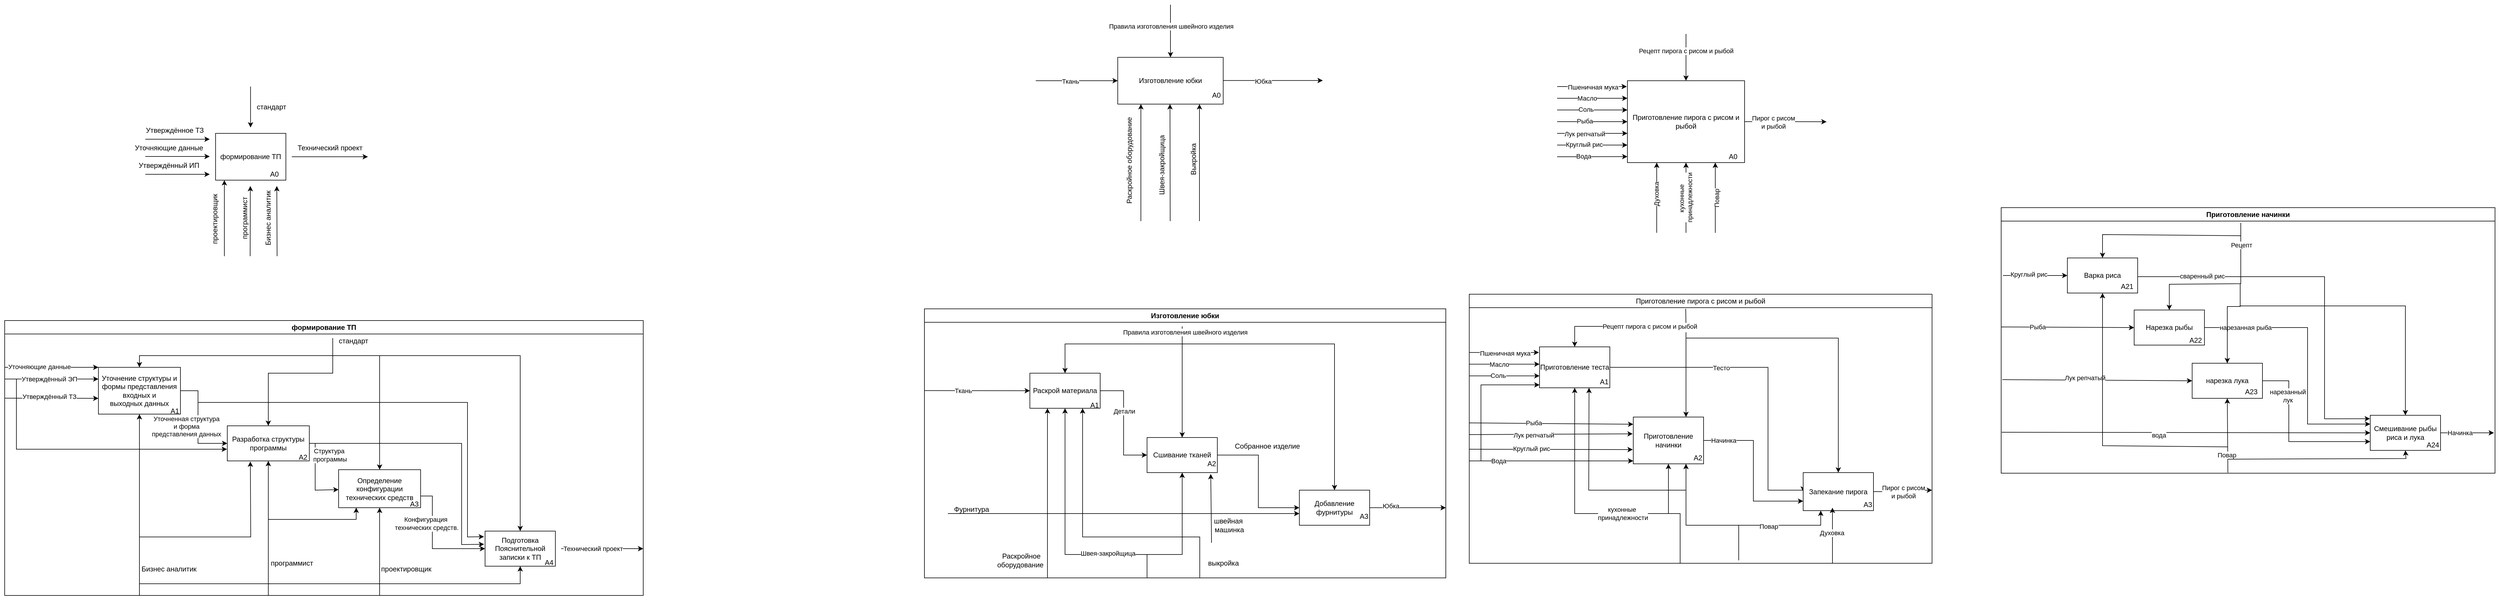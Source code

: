 <mxfile version="26.0.16">
  <diagram name="Страница — 1" id="xiY7c9TQuvqnWatAryjs">
    <mxGraphModel dx="1377" dy="671" grid="0" gridSize="10" guides="1" tooltips="1" connect="1" arrows="1" fold="1" page="0" pageScale="1" pageWidth="827" pageHeight="1169" math="0" shadow="0">
      <root>
        <mxCell id="0" />
        <mxCell id="1" parent="0" />
        <mxCell id="YDqNxBhHmsCHt90TI8Uy-1" value="" style="endArrow=classic;html=1;rounded=0;" parent="1" edge="1">
          <mxGeometry width="50" height="50" relative="1" as="geometry">
            <mxPoint x="375" y="520" as="sourcePoint" />
            <mxPoint x="375" y="390" as="targetPoint" />
            <Array as="points" />
          </mxGeometry>
        </mxCell>
        <mxCell id="YDqNxBhHmsCHt90TI8Uy-2" value="формирование ТП" style="rounded=0;whiteSpace=wrap;html=1;" parent="1" vertex="1">
          <mxGeometry x="360" y="310" width="120" height="80" as="geometry" />
        </mxCell>
        <mxCell id="YDqNxBhHmsCHt90TI8Uy-3" value="" style="endArrow=classic;html=1;rounded=0;" parent="1" edge="1">
          <mxGeometry width="50" height="50" relative="1" as="geometry">
            <mxPoint x="490" y="350" as="sourcePoint" />
            <mxPoint x="620" y="350" as="targetPoint" />
          </mxGeometry>
        </mxCell>
        <mxCell id="YDqNxBhHmsCHt90TI8Uy-6" value="" style="endArrow=classic;html=1;rounded=0;" parent="1" edge="1">
          <mxGeometry width="50" height="50" relative="1" as="geometry">
            <mxPoint x="419.67" y="230" as="sourcePoint" />
            <mxPoint x="419.67" y="300" as="targetPoint" />
          </mxGeometry>
        </mxCell>
        <mxCell id="YDqNxBhHmsCHt90TI8Uy-7" value="" style="endArrow=classic;html=1;rounded=0;" parent="1" edge="1">
          <mxGeometry width="50" height="50" relative="1" as="geometry">
            <mxPoint x="240" y="349.5" as="sourcePoint" />
            <mxPoint x="350" y="349.5" as="targetPoint" />
          </mxGeometry>
        </mxCell>
        <mxCell id="YDqNxBhHmsCHt90TI8Uy-8" value="стандарт" style="text;html=1;align=center;verticalAlign=middle;resizable=0;points=[];autosize=1;strokeColor=none;fillColor=none;" parent="1" vertex="1">
          <mxGeometry x="420" y="250" width="70" height="30" as="geometry" />
        </mxCell>
        <mxCell id="YDqNxBhHmsCHt90TI8Uy-9" value="проектировщик&amp;nbsp;" style="text;html=1;align=center;verticalAlign=middle;resizable=0;points=[];autosize=1;strokeColor=none;fillColor=none;rotation=-90;" parent="1" vertex="1">
          <mxGeometry x="304" y="440" width="110" height="30" as="geometry" />
        </mxCell>
        <mxCell id="YDqNxBhHmsCHt90TI8Uy-10" value="программист" style="text;html=1;align=center;verticalAlign=middle;resizable=0;points=[];autosize=1;strokeColor=none;fillColor=none;rotation=-90;" parent="1" vertex="1">
          <mxGeometry x="360" y="440" width="100" height="30" as="geometry" />
        </mxCell>
        <mxCell id="YDqNxBhHmsCHt90TI8Uy-11" value="Бизнес аналитик" style="text;html=1;align=center;verticalAlign=middle;resizable=0;points=[];autosize=1;strokeColor=none;fillColor=none;rotation=-90;" parent="1" vertex="1">
          <mxGeometry x="390" y="440" width="120" height="30" as="geometry" />
        </mxCell>
        <mxCell id="YDqNxBhHmsCHt90TI8Uy-14" value="" style="endArrow=classic;html=1;rounded=0;" parent="1" edge="1">
          <mxGeometry width="50" height="50" relative="1" as="geometry">
            <mxPoint x="419" y="520" as="sourcePoint" />
            <mxPoint x="419.33" y="400" as="targetPoint" />
            <Array as="points" />
          </mxGeometry>
        </mxCell>
        <mxCell id="YDqNxBhHmsCHt90TI8Uy-15" value="" style="endArrow=classic;html=1;rounded=0;" parent="1" edge="1">
          <mxGeometry width="50" height="50" relative="1" as="geometry">
            <mxPoint x="465" y="520" as="sourcePoint" />
            <mxPoint x="464.5" y="400" as="targetPoint" />
            <Array as="points" />
          </mxGeometry>
        </mxCell>
        <mxCell id="YDqNxBhHmsCHt90TI8Uy-16" value="Утверждённое ТЗ" style="text;html=1;align=center;verticalAlign=middle;resizable=0;points=[];autosize=1;strokeColor=none;fillColor=none;" parent="1" vertex="1">
          <mxGeometry x="230" y="290" width="120" height="30" as="geometry" />
        </mxCell>
        <mxCell id="YDqNxBhHmsCHt90TI8Uy-17" value="Утверждённый ИП" style="text;html=1;align=center;verticalAlign=middle;resizable=0;points=[];autosize=1;strokeColor=none;fillColor=none;" parent="1" vertex="1">
          <mxGeometry x="215" y="350" width="130" height="30" as="geometry" />
        </mxCell>
        <mxCell id="YDqNxBhHmsCHt90TI8Uy-18" value="" style="endArrow=classic;html=1;rounded=0;" parent="1" edge="1">
          <mxGeometry width="50" height="50" relative="1" as="geometry">
            <mxPoint x="240" y="380" as="sourcePoint" />
            <mxPoint x="350" y="380" as="targetPoint" />
          </mxGeometry>
        </mxCell>
        <mxCell id="YDqNxBhHmsCHt90TI8Uy-19" value="" style="endArrow=classic;html=1;rounded=0;" parent="1" edge="1">
          <mxGeometry width="50" height="50" relative="1" as="geometry">
            <mxPoint x="240" y="320" as="sourcePoint" />
            <mxPoint x="350" y="320" as="targetPoint" />
          </mxGeometry>
        </mxCell>
        <mxCell id="YDqNxBhHmsCHt90TI8Uy-20" value="Уточняющие данные" style="text;html=1;align=center;verticalAlign=middle;resizable=0;points=[];autosize=1;strokeColor=none;fillColor=none;" parent="1" vertex="1">
          <mxGeometry x="210" y="320" width="140" height="30" as="geometry" />
        </mxCell>
        <mxCell id="YDqNxBhHmsCHt90TI8Uy-21" value="Технический проект" style="text;html=1;align=center;verticalAlign=middle;resizable=0;points=[];autosize=1;strokeColor=none;fillColor=none;" parent="1" vertex="1">
          <mxGeometry x="490" y="320" width="130" height="30" as="geometry" />
        </mxCell>
        <mxCell id="8r_FE8r_mdxIJeJl4zbL-10" value="формирование ТП" style="swimlane;whiteSpace=wrap;html=1;" parent="1" vertex="1">
          <mxGeometry y="630" width="1090" height="470" as="geometry" />
        </mxCell>
        <mxCell id="8r_FE8r_mdxIJeJl4zbL-5" value="" style="endArrow=classic;html=1;rounded=0;entryX=0.5;entryY=1;entryDx=0;entryDy=0;" parent="8r_FE8r_mdxIJeJl4zbL-10" target="8r_FE8r_mdxIJeJl4zbL-1" edge="1">
          <mxGeometry width="50" height="50" relative="1" as="geometry">
            <mxPoint x="230" y="470" as="sourcePoint" />
            <mxPoint x="385" y="290" as="targetPoint" />
            <Array as="points" />
          </mxGeometry>
        </mxCell>
        <mxCell id="8r_FE8r_mdxIJeJl4zbL-4" value="Бизнес аналитик" style="text;html=1;align=center;verticalAlign=middle;resizable=0;points=[];autosize=1;strokeColor=none;fillColor=none;rotation=0;" parent="8r_FE8r_mdxIJeJl4zbL-10" vertex="1">
          <mxGeometry x="220" y="410" width="120" height="30" as="geometry" />
        </mxCell>
        <mxCell id="8r_FE8r_mdxIJeJl4zbL-1" value="&lt;div&gt;Уточнение структуры и формы представления входных и&lt;/div&gt;&lt;div&gt;выходных данных&lt;/div&gt;" style="rounded=0;whiteSpace=wrap;html=1;" parent="8r_FE8r_mdxIJeJl4zbL-10" vertex="1">
          <mxGeometry x="160" y="80" width="140" height="80" as="geometry" />
        </mxCell>
        <mxCell id="8r_FE8r_mdxIJeJl4zbL-11" value="" style="endArrow=classic;html=1;rounded=0;" parent="8r_FE8r_mdxIJeJl4zbL-10" edge="1">
          <mxGeometry width="50" height="50" relative="1" as="geometry">
            <mxPoint y="80" as="sourcePoint" />
            <mxPoint x="160" y="80" as="targetPoint" />
          </mxGeometry>
        </mxCell>
        <mxCell id="8r_FE8r_mdxIJeJl4zbL-19" value="Уточняющие данные" style="edgeLabel;html=1;align=center;verticalAlign=middle;resizable=0;points=[];" parent="8r_FE8r_mdxIJeJl4zbL-11" vertex="1" connectable="0">
          <mxGeometry x="-0.261" y="1" relative="1" as="geometry">
            <mxPoint as="offset" />
          </mxGeometry>
        </mxCell>
        <mxCell id="8r_FE8r_mdxIJeJl4zbL-14" value="" style="endArrow=classic;html=1;rounded=0;" parent="8r_FE8r_mdxIJeJl4zbL-10" edge="1">
          <mxGeometry width="50" height="50" relative="1" as="geometry">
            <mxPoint y="100" as="sourcePoint" />
            <mxPoint x="160" y="100" as="targetPoint" />
            <Array as="points">
              <mxPoint x="99" y="100" />
            </Array>
          </mxGeometry>
        </mxCell>
        <mxCell id="8r_FE8r_mdxIJeJl4zbL-18" value="Утверждённый ЭП" style="edgeLabel;html=1;align=center;verticalAlign=middle;resizable=0;points=[];" parent="8r_FE8r_mdxIJeJl4zbL-14" vertex="1" connectable="0">
          <mxGeometry x="-0.05" relative="1" as="geometry">
            <mxPoint as="offset" />
          </mxGeometry>
        </mxCell>
        <mxCell id="8r_FE8r_mdxIJeJl4zbL-15" value="" style="endArrow=classic;html=1;rounded=0;exitX=-0.003;exitY=-0.076;exitDx=0;exitDy=0;exitPerimeter=0;" parent="8r_FE8r_mdxIJeJl4zbL-10" edge="1">
          <mxGeometry width="50" height="50" relative="1" as="geometry">
            <mxPoint x="-0.42" y="132.72" as="sourcePoint" />
            <mxPoint x="160" y="133" as="targetPoint" />
          </mxGeometry>
        </mxCell>
        <mxCell id="8r_FE8r_mdxIJeJl4zbL-20" value="Утверждённый ТЗ" style="edgeLabel;html=1;align=center;verticalAlign=middle;resizable=0;points=[];" parent="8r_FE8r_mdxIJeJl4zbL-15" vertex="1" connectable="0">
          <mxGeometry x="-0.051" y="3" relative="1" as="geometry">
            <mxPoint as="offset" />
          </mxGeometry>
        </mxCell>
        <mxCell id="8r_FE8r_mdxIJeJl4zbL-2" value="Разработка структуры программы" style="rounded=0;whiteSpace=wrap;html=1;" parent="8r_FE8r_mdxIJeJl4zbL-10" vertex="1">
          <mxGeometry x="380" y="180" width="140" height="60" as="geometry" />
        </mxCell>
        <mxCell id="8r_FE8r_mdxIJeJl4zbL-21" value="" style="endArrow=classic;html=1;rounded=0;exitX=1;exitY=0.5;exitDx=0;exitDy=0;entryX=0;entryY=0.5;entryDx=0;entryDy=0;" parent="8r_FE8r_mdxIJeJl4zbL-10" source="8r_FE8r_mdxIJeJl4zbL-1" target="8r_FE8r_mdxIJeJl4zbL-2" edge="1">
          <mxGeometry width="50" height="50" relative="1" as="geometry">
            <mxPoint x="340" y="259.62" as="sourcePoint" />
            <mxPoint x="489" y="260" as="targetPoint" />
            <Array as="points">
              <mxPoint x="330" y="120" />
              <mxPoint x="330" y="210" />
            </Array>
          </mxGeometry>
        </mxCell>
        <mxCell id="8r_FE8r_mdxIJeJl4zbL-23" value="Уточненная структура&lt;div&gt;&lt;span style=&quot;background-color: light-dark(#ffffff, var(--ge-dark-color, #121212)); color: light-dark(rgb(0, 0, 0), rgb(255, 255, 255));&quot;&gt;&amp;nbsp;и&amp;nbsp;&lt;/span&gt;&lt;span style=&quot;background-color: light-dark(#ffffff, var(--ge-dark-color, #121212)); color: light-dark(rgb(0, 0, 0), rgb(255, 255, 255));&quot;&gt;форма&amp;nbsp;&lt;/span&gt;&lt;div&gt;&lt;div&gt;представления данных&lt;/div&gt;&lt;/div&gt;&lt;/div&gt;" style="edgeLabel;html=1;align=center;verticalAlign=middle;resizable=0;points=[];rotation=0;" parent="8r_FE8r_mdxIJeJl4zbL-21" vertex="1" connectable="0">
          <mxGeometry x="-0.142" y="2" relative="1" as="geometry">
            <mxPoint x="-22" y="18" as="offset" />
          </mxGeometry>
        </mxCell>
        <mxCell id="8r_FE8r_mdxIJeJl4zbL-37" style="edgeStyle=orthogonalEdgeStyle;rounded=0;orthogonalLoop=1;jettySize=auto;html=1;entryX=0;entryY=0.5;entryDx=0;entryDy=0;" parent="8r_FE8r_mdxIJeJl4zbL-10" source="8r_FE8r_mdxIJeJl4zbL-3" target="8r_FE8r_mdxIJeJl4zbL-36" edge="1">
          <mxGeometry relative="1" as="geometry">
            <Array as="points">
              <mxPoint x="730" y="300" />
              <mxPoint x="730" y="390" />
            </Array>
          </mxGeometry>
        </mxCell>
        <mxCell id="8r_FE8r_mdxIJeJl4zbL-38" value="Конфигурация&amp;nbsp;&lt;div&gt;т&lt;span style=&quot;background-color: light-dark(#ffffff, var(--ge-dark-color, #121212)); color: light-dark(rgb(0, 0, 0), rgb(255, 255, 255));&quot;&gt;ехнических средств.&lt;/span&gt;&lt;/div&gt;" style="edgeLabel;html=1;align=center;verticalAlign=middle;resizable=0;points=[];" parent="8r_FE8r_mdxIJeJl4zbL-37" vertex="1" connectable="0">
          <mxGeometry x="-0.19" y="1" relative="1" as="geometry">
            <mxPoint x="-11" y="-14" as="offset" />
          </mxGeometry>
        </mxCell>
        <mxCell id="8r_FE8r_mdxIJeJl4zbL-3" value="Определение конфигурации технических средств" style="rounded=0;whiteSpace=wrap;html=1;" parent="8r_FE8r_mdxIJeJl4zbL-10" vertex="1">
          <mxGeometry x="570" y="255" width="140" height="65" as="geometry" />
        </mxCell>
        <mxCell id="8r_FE8r_mdxIJeJl4zbL-26" value="" style="endArrow=classic;html=1;rounded=0;entryX=0.5;entryY=1;entryDx=0;entryDy=0;" parent="8r_FE8r_mdxIJeJl4zbL-10" target="8r_FE8r_mdxIJeJl4zbL-2" edge="1">
          <mxGeometry width="50" height="50" relative="1" as="geometry">
            <mxPoint x="450" y="470" as="sourcePoint" />
            <mxPoint x="540" y="330" as="targetPoint" />
          </mxGeometry>
        </mxCell>
        <mxCell id="8r_FE8r_mdxIJeJl4zbL-27" value="программист" style="text;html=1;align=center;verticalAlign=middle;resizable=0;points=[];autosize=1;strokeColor=none;fillColor=none;" parent="8r_FE8r_mdxIJeJl4zbL-10" vertex="1">
          <mxGeometry x="440" y="400" width="100" height="30" as="geometry" />
        </mxCell>
        <mxCell id="8r_FE8r_mdxIJeJl4zbL-29" value="" style="endArrow=classic;html=1;rounded=0;exitX=1;exitY=0.5;exitDx=0;exitDy=0;" parent="8r_FE8r_mdxIJeJl4zbL-10" source="8r_FE8r_mdxIJeJl4zbL-2" target="8r_FE8r_mdxIJeJl4zbL-3" edge="1">
          <mxGeometry width="50" height="50" relative="1" as="geometry">
            <mxPoint x="630" y="260" as="sourcePoint" />
            <mxPoint x="680" y="210" as="targetPoint" />
            <Array as="points">
              <mxPoint x="530" y="210" />
              <mxPoint x="530" y="290" />
            </Array>
          </mxGeometry>
        </mxCell>
        <mxCell id="8r_FE8r_mdxIJeJl4zbL-31" value="Структура&amp;nbsp;&lt;div&gt;программы&lt;/div&gt;" style="edgeLabel;html=1;align=center;verticalAlign=middle;resizable=0;points=[];" parent="8r_FE8r_mdxIJeJl4zbL-29" vertex="1" connectable="0">
          <mxGeometry x="-0.16" y="1" relative="1" as="geometry">
            <mxPoint x="24" y="-25" as="offset" />
          </mxGeometry>
        </mxCell>
        <mxCell id="8r_FE8r_mdxIJeJl4zbL-32" value="" style="endArrow=classic;html=1;rounded=0;entryX=0.5;entryY=1;entryDx=0;entryDy=0;" parent="8r_FE8r_mdxIJeJl4zbL-10" target="8r_FE8r_mdxIJeJl4zbL-3" edge="1">
          <mxGeometry width="50" height="50" relative="1" as="geometry">
            <mxPoint x="640" y="470" as="sourcePoint" />
            <mxPoint x="650" y="330" as="targetPoint" />
          </mxGeometry>
        </mxCell>
        <mxCell id="8r_FE8r_mdxIJeJl4zbL-33" value="проектировщик" style="text;html=1;align=center;verticalAlign=middle;resizable=0;points=[];autosize=1;strokeColor=none;fillColor=none;" parent="8r_FE8r_mdxIJeJl4zbL-10" vertex="1">
          <mxGeometry x="630" y="410" width="110" height="30" as="geometry" />
        </mxCell>
        <mxCell id="8r_FE8r_mdxIJeJl4zbL-36" value="Подготовка Пояснительной записки к ТП" style="rounded=0;whiteSpace=wrap;html=1;" parent="8r_FE8r_mdxIJeJl4zbL-10" vertex="1">
          <mxGeometry x="820" y="360" width="120" height="60" as="geometry" />
        </mxCell>
        <mxCell id="8r_FE8r_mdxIJeJl4zbL-43" value="" style="endArrow=classic;html=1;rounded=0;" parent="8r_FE8r_mdxIJeJl4zbL-10" edge="1">
          <mxGeometry width="50" height="50" relative="1" as="geometry">
            <mxPoint x="950" y="390" as="sourcePoint" />
            <mxPoint x="1090" y="390" as="targetPoint" />
          </mxGeometry>
        </mxCell>
        <mxCell id="8r_FE8r_mdxIJeJl4zbL-45" value="Технический проект" style="edgeLabel;html=1;align=center;verticalAlign=middle;resizable=0;points=[];" parent="8r_FE8r_mdxIJeJl4zbL-43" vertex="1" connectable="0">
          <mxGeometry x="-0.226" relative="1" as="geometry">
            <mxPoint as="offset" />
          </mxGeometry>
        </mxCell>
        <mxCell id="8r_FE8r_mdxIJeJl4zbL-50" value="" style="endArrow=classic;html=1;rounded=0;entryX=-0.004;entryY=0.667;entryDx=0;entryDy=0;entryPerimeter=0;" parent="8r_FE8r_mdxIJeJl4zbL-10" target="8r_FE8r_mdxIJeJl4zbL-2" edge="1">
          <mxGeometry width="50" height="50" relative="1" as="geometry">
            <mxPoint x="20" y="100" as="sourcePoint" />
            <mxPoint x="160" y="230" as="targetPoint" />
            <Array as="points">
              <mxPoint x="20" y="220" />
            </Array>
          </mxGeometry>
        </mxCell>
        <mxCell id="8r_FE8r_mdxIJeJl4zbL-51" value="" style="endArrow=classic;html=1;rounded=0;entryX=-0.015;entryY=0.159;entryDx=0;entryDy=0;entryPerimeter=0;" parent="8r_FE8r_mdxIJeJl4zbL-10" target="8r_FE8r_mdxIJeJl4zbL-36" edge="1">
          <mxGeometry width="50" height="50" relative="1" as="geometry">
            <mxPoint x="330" y="140" as="sourcePoint" />
            <mxPoint x="810" y="350" as="targetPoint" />
            <Array as="points">
              <mxPoint x="790" y="140" />
              <mxPoint x="790" y="370" />
            </Array>
          </mxGeometry>
        </mxCell>
        <mxCell id="8r_FE8r_mdxIJeJl4zbL-52" value="" style="endArrow=classic;html=1;rounded=0;entryX=0.215;entryY=0.998;entryDx=0;entryDy=0;entryPerimeter=0;" parent="8r_FE8r_mdxIJeJl4zbL-10" target="8r_FE8r_mdxIJeJl4zbL-3" edge="1">
          <mxGeometry width="50" height="50" relative="1" as="geometry">
            <mxPoint x="450" y="340" as="sourcePoint" />
            <mxPoint x="610" y="340" as="targetPoint" />
            <Array as="points">
              <mxPoint x="600" y="340" />
            </Array>
          </mxGeometry>
        </mxCell>
        <mxCell id="8r_FE8r_mdxIJeJl4zbL-53" value="" style="endArrow=classic;html=1;rounded=0;entryX=0.5;entryY=1;entryDx=0;entryDy=0;" parent="8r_FE8r_mdxIJeJl4zbL-10" target="8r_FE8r_mdxIJeJl4zbL-36" edge="1">
          <mxGeometry width="50" height="50" relative="1" as="geometry">
            <mxPoint x="230" y="450" as="sourcePoint" />
            <mxPoint x="901.905" y="430" as="targetPoint" />
            <Array as="points">
              <mxPoint x="880" y="450" />
            </Array>
          </mxGeometry>
        </mxCell>
        <mxCell id="8r_FE8r_mdxIJeJl4zbL-54" value="" style="endArrow=classic;html=1;rounded=0;entryX=0.281;entryY=1.017;entryDx=0;entryDy=0;entryPerimeter=0;" parent="8r_FE8r_mdxIJeJl4zbL-10" target="8r_FE8r_mdxIJeJl4zbL-2" edge="1">
          <mxGeometry width="50" height="50" relative="1" as="geometry">
            <mxPoint x="230" y="370" as="sourcePoint" />
            <mxPoint x="280" y="320" as="targetPoint" />
            <Array as="points">
              <mxPoint x="420" y="370" />
            </Array>
          </mxGeometry>
        </mxCell>
        <mxCell id="8r_FE8r_mdxIJeJl4zbL-56" value="" style="endArrow=classic;html=1;rounded=0;entryX=0.5;entryY=0;entryDx=0;entryDy=0;" parent="8r_FE8r_mdxIJeJl4zbL-10" target="8r_FE8r_mdxIJeJl4zbL-2" edge="1">
          <mxGeometry width="50" height="50" relative="1" as="geometry">
            <mxPoint x="560" y="50" as="sourcePoint" />
            <mxPoint x="620" y="60" as="targetPoint" />
            <Array as="points">
              <mxPoint x="560" y="90" />
              <mxPoint x="450" y="90" />
            </Array>
          </mxGeometry>
        </mxCell>
        <mxCell id="8r_FE8r_mdxIJeJl4zbL-57" value="" style="endArrow=classic;html=1;rounded=0;entryX=0.5;entryY=0;entryDx=0;entryDy=0;" parent="8r_FE8r_mdxIJeJl4zbL-10" target="8r_FE8r_mdxIJeJl4zbL-3" edge="1">
          <mxGeometry width="50" height="50" relative="1" as="geometry">
            <mxPoint x="560" y="60" as="sourcePoint" />
            <mxPoint x="680" y="20" as="targetPoint" />
            <Array as="points">
              <mxPoint x="640" y="60" />
            </Array>
          </mxGeometry>
        </mxCell>
        <mxCell id="8r_FE8r_mdxIJeJl4zbL-58" value="" style="endArrow=classic;html=1;rounded=0;entryX=0.5;entryY=0;entryDx=0;entryDy=0;" parent="8r_FE8r_mdxIJeJl4zbL-10" target="8r_FE8r_mdxIJeJl4zbL-36" edge="1">
          <mxGeometry width="50" height="50" relative="1" as="geometry">
            <mxPoint x="560" y="60" as="sourcePoint" />
            <mxPoint x="750" y="30" as="targetPoint" />
            <Array as="points">
              <mxPoint x="880" y="60" />
            </Array>
          </mxGeometry>
        </mxCell>
        <mxCell id="8r_FE8r_mdxIJeJl4zbL-59" value="стандарт" style="text;html=1;align=center;verticalAlign=middle;resizable=0;points=[];autosize=1;strokeColor=none;fillColor=none;" parent="8r_FE8r_mdxIJeJl4zbL-10" vertex="1">
          <mxGeometry x="560" y="20" width="70" height="30" as="geometry" />
        </mxCell>
        <mxCell id="8r_FE8r_mdxIJeJl4zbL-60" value="" style="endArrow=classic;html=1;rounded=0;entryX=-0.014;entryY=0.376;entryDx=0;entryDy=0;entryPerimeter=0;" parent="8r_FE8r_mdxIJeJl4zbL-10" target="8r_FE8r_mdxIJeJl4zbL-36" edge="1">
          <mxGeometry width="50" height="50" relative="1" as="geometry">
            <mxPoint x="530" y="210" as="sourcePoint" />
            <mxPoint x="580" y="160" as="targetPoint" />
            <Array as="points">
              <mxPoint x="780" y="210" />
              <mxPoint x="780" y="383" />
            </Array>
          </mxGeometry>
        </mxCell>
        <mxCell id="8r_FE8r_mdxIJeJl4zbL-175" value="A1" style="text;html=1;align=center;verticalAlign=middle;resizable=0;points=[];autosize=1;strokeColor=none;fillColor=none;" parent="8r_FE8r_mdxIJeJl4zbL-10" vertex="1">
          <mxGeometry x="270" y="140" width="40" height="30" as="geometry" />
        </mxCell>
        <mxCell id="8r_FE8r_mdxIJeJl4zbL-177" value="A2" style="text;whiteSpace=wrap;html=1;" parent="8r_FE8r_mdxIJeJl4zbL-10" vertex="1">
          <mxGeometry x="500" y="220" width="20" height="30" as="geometry" />
        </mxCell>
        <mxCell id="8r_FE8r_mdxIJeJl4zbL-178" value="A3" style="text;whiteSpace=wrap;html=1;" parent="8r_FE8r_mdxIJeJl4zbL-10" vertex="1">
          <mxGeometry x="690" y="300" width="20" height="30" as="geometry" />
        </mxCell>
        <mxCell id="8r_FE8r_mdxIJeJl4zbL-179" value="A4" style="text;whiteSpace=wrap;html=1;" parent="8r_FE8r_mdxIJeJl4zbL-10" vertex="1">
          <mxGeometry x="920" y="400" width="20" height="30" as="geometry" />
        </mxCell>
        <mxCell id="8r_FE8r_mdxIJeJl4zbL-55" value="" style="endArrow=classic;html=1;rounded=0;entryX=0.5;entryY=0;entryDx=0;entryDy=0;" parent="1" target="8r_FE8r_mdxIJeJl4zbL-1" edge="1">
          <mxGeometry width="50" height="50" relative="1" as="geometry">
            <mxPoint x="560" y="660" as="sourcePoint" />
            <mxPoint x="560" y="690" as="targetPoint" />
            <Array as="points">
              <mxPoint x="560" y="690" />
              <mxPoint x="230" y="690" />
            </Array>
          </mxGeometry>
        </mxCell>
        <mxCell id="8r_FE8r_mdxIJeJl4zbL-62" value="Изготовление юбки" style="rounded=0;whiteSpace=wrap;html=1;" parent="1" vertex="1">
          <mxGeometry x="1900" y="180" width="180" height="80" as="geometry" />
        </mxCell>
        <mxCell id="8r_FE8r_mdxIJeJl4zbL-63" value="" style="endArrow=classic;html=1;rounded=0;entryX=0.5;entryY=0;entryDx=0;entryDy=0;" parent="1" target="8r_FE8r_mdxIJeJl4zbL-62" edge="1">
          <mxGeometry width="50" height="50" relative="1" as="geometry">
            <mxPoint x="1990" y="90" as="sourcePoint" />
            <mxPoint x="1980" y="80" as="targetPoint" />
          </mxGeometry>
        </mxCell>
        <mxCell id="8r_FE8r_mdxIJeJl4zbL-64" value="Правила изготовления швейного изделия" style="edgeLabel;html=1;align=center;verticalAlign=middle;resizable=0;points=[];" parent="8r_FE8r_mdxIJeJl4zbL-63" vertex="1" connectable="0">
          <mxGeometry x="-0.177" y="1" relative="1" as="geometry">
            <mxPoint as="offset" />
          </mxGeometry>
        </mxCell>
        <mxCell id="8r_FE8r_mdxIJeJl4zbL-65" value="" style="endArrow=classic;html=1;rounded=0;" parent="1" edge="1">
          <mxGeometry width="50" height="50" relative="1" as="geometry">
            <mxPoint x="2080" y="219.62" as="sourcePoint" />
            <mxPoint x="2250" y="219.62" as="targetPoint" />
          </mxGeometry>
        </mxCell>
        <mxCell id="8r_FE8r_mdxIJeJl4zbL-66" value="Юбка" style="edgeLabel;html=1;align=center;verticalAlign=middle;resizable=0;points=[];" parent="8r_FE8r_mdxIJeJl4zbL-65" vertex="1" connectable="0">
          <mxGeometry x="-0.199" y="-1" relative="1" as="geometry">
            <mxPoint as="offset" />
          </mxGeometry>
        </mxCell>
        <mxCell id="8r_FE8r_mdxIJeJl4zbL-67" value="" style="endArrow=classic;html=1;rounded=0;entryX=0;entryY=0.5;entryDx=0;entryDy=0;" parent="1" target="8r_FE8r_mdxIJeJl4zbL-62" edge="1">
          <mxGeometry width="50" height="50" relative="1" as="geometry">
            <mxPoint x="1760" y="220" as="sourcePoint" />
            <mxPoint x="1860" y="180" as="targetPoint" />
          </mxGeometry>
        </mxCell>
        <mxCell id="8r_FE8r_mdxIJeJl4zbL-68" value="Ткань" style="edgeLabel;html=1;align=center;verticalAlign=middle;resizable=0;points=[];" parent="8r_FE8r_mdxIJeJl4zbL-67" vertex="1" connectable="0">
          <mxGeometry x="-0.159" y="-1" relative="1" as="geometry">
            <mxPoint as="offset" />
          </mxGeometry>
        </mxCell>
        <mxCell id="8r_FE8r_mdxIJeJl4zbL-69" value="" style="endArrow=classic;html=1;rounded=0;" parent="1" edge="1">
          <mxGeometry width="50" height="50" relative="1" as="geometry">
            <mxPoint x="1939.5" y="460" as="sourcePoint" />
            <mxPoint x="1939.5" y="260" as="targetPoint" />
          </mxGeometry>
        </mxCell>
        <mxCell id="8r_FE8r_mdxIJeJl4zbL-70" value="" style="endArrow=classic;html=1;rounded=0;" parent="1" edge="1">
          <mxGeometry width="50" height="50" relative="1" as="geometry">
            <mxPoint x="1989.5" y="460" as="sourcePoint" />
            <mxPoint x="1989.16" y="260" as="targetPoint" />
          </mxGeometry>
        </mxCell>
        <mxCell id="8r_FE8r_mdxIJeJl4zbL-71" value="" style="endArrow=classic;html=1;rounded=0;" parent="1" edge="1">
          <mxGeometry width="50" height="50" relative="1" as="geometry">
            <mxPoint x="2039.5" y="460" as="sourcePoint" />
            <mxPoint x="2039.5" y="260" as="targetPoint" />
          </mxGeometry>
        </mxCell>
        <mxCell id="8r_FE8r_mdxIJeJl4zbL-72" value="Раскройное оборудование&amp;nbsp;" style="text;html=1;align=center;verticalAlign=middle;resizable=0;points=[];autosize=1;strokeColor=none;fillColor=none;rotation=-90;" parent="1" vertex="1">
          <mxGeometry x="1835" y="340" width="170" height="30" as="geometry" />
        </mxCell>
        <mxCell id="8r_FE8r_mdxIJeJl4zbL-73" value="Швея-закройщица" style="text;html=1;align=center;verticalAlign=middle;resizable=0;points=[];autosize=1;strokeColor=none;fillColor=none;rotation=-90;" parent="1" vertex="1">
          <mxGeometry x="1910.5" y="350" width="130" height="30" as="geometry" />
        </mxCell>
        <mxCell id="8r_FE8r_mdxIJeJl4zbL-75" value="Выкройка" style="text;html=1;align=center;verticalAlign=middle;resizable=0;points=[];autosize=1;strokeColor=none;fillColor=none;rotation=-90;" parent="1" vertex="1">
          <mxGeometry x="1989.5" y="340" width="80" height="30" as="geometry" />
        </mxCell>
        <mxCell id="8r_FE8r_mdxIJeJl4zbL-77" value="Изготовление юбки" style="swimlane;whiteSpace=wrap;html=1;" parent="1" vertex="1">
          <mxGeometry x="1570" y="610" width="890" height="460" as="geometry" />
        </mxCell>
        <mxCell id="8r_FE8r_mdxIJeJl4zbL-78" value="" style="endArrow=classic;html=1;rounded=0;entryX=0;entryY=0.5;entryDx=0;entryDy=0;" parent="8r_FE8r_mdxIJeJl4zbL-77" target="8r_FE8r_mdxIJeJl4zbL-82" edge="1">
          <mxGeometry width="50" height="50" relative="1" as="geometry">
            <mxPoint y="139.71" as="sourcePoint" />
            <mxPoint x="110" y="139.71" as="targetPoint" />
          </mxGeometry>
        </mxCell>
        <mxCell id="8r_FE8r_mdxIJeJl4zbL-88" value="Ткань" style="edgeLabel;html=1;align=center;verticalAlign=middle;resizable=0;points=[];" parent="8r_FE8r_mdxIJeJl4zbL-78" vertex="1" connectable="0">
          <mxGeometry x="-0.562" y="-5" relative="1" as="geometry">
            <mxPoint x="26" y="-5" as="offset" />
          </mxGeometry>
        </mxCell>
        <mxCell id="8r_FE8r_mdxIJeJl4zbL-79" value="" style="endArrow=classic;html=1;rounded=0;entryX=0.25;entryY=1;entryDx=0;entryDy=0;" parent="8r_FE8r_mdxIJeJl4zbL-77" target="8r_FE8r_mdxIJeJl4zbL-82" edge="1">
          <mxGeometry width="50" height="50" relative="1" as="geometry">
            <mxPoint x="210" y="460" as="sourcePoint" />
            <mxPoint x="290" y="400" as="targetPoint" />
          </mxGeometry>
        </mxCell>
        <mxCell id="8r_FE8r_mdxIJeJl4zbL-80" value="" style="endArrow=classic;html=1;rounded=0;entryX=0.5;entryY=1;entryDx=0;entryDy=0;" parent="8r_FE8r_mdxIJeJl4zbL-77" target="8r_FE8r_mdxIJeJl4zbL-82" edge="1">
          <mxGeometry width="50" height="50" relative="1" as="geometry">
            <mxPoint x="380" y="460" as="sourcePoint" />
            <mxPoint x="390" y="400" as="targetPoint" />
            <Array as="points">
              <mxPoint x="380" y="420" />
              <mxPoint x="240" y="420" />
            </Array>
          </mxGeometry>
        </mxCell>
        <mxCell id="8r_FE8r_mdxIJeJl4zbL-95" value="Швея-закройщица" style="edgeLabel;html=1;align=center;verticalAlign=middle;resizable=0;points=[];" parent="8r_FE8r_mdxIJeJl4zbL-80" vertex="1" connectable="0">
          <mxGeometry x="-0.5" y="-2" relative="1" as="geometry">
            <mxPoint as="offset" />
          </mxGeometry>
        </mxCell>
        <mxCell id="8r_FE8r_mdxIJeJl4zbL-81" value="" style="endArrow=classic;html=1;rounded=0;entryX=0.75;entryY=1;entryDx=0;entryDy=0;" parent="8r_FE8r_mdxIJeJl4zbL-77" target="8r_FE8r_mdxIJeJl4zbL-82" edge="1">
          <mxGeometry width="50" height="50" relative="1" as="geometry">
            <mxPoint x="470" y="460" as="sourcePoint" />
            <mxPoint x="480" y="400" as="targetPoint" />
            <Array as="points">
              <mxPoint x="470" y="390" />
              <mxPoint x="270" y="390" />
            </Array>
          </mxGeometry>
        </mxCell>
        <mxCell id="8r_FE8r_mdxIJeJl4zbL-90" style="edgeStyle=orthogonalEdgeStyle;rounded=0;orthogonalLoop=1;jettySize=auto;html=1;exitX=1;exitY=0.5;exitDx=0;exitDy=0;entryX=0;entryY=0.5;entryDx=0;entryDy=0;" parent="8r_FE8r_mdxIJeJl4zbL-77" source="8r_FE8r_mdxIJeJl4zbL-82" target="8r_FE8r_mdxIJeJl4zbL-83" edge="1">
          <mxGeometry relative="1" as="geometry" />
        </mxCell>
        <mxCell id="8r_FE8r_mdxIJeJl4zbL-93" value="Детали" style="edgeLabel;html=1;align=center;verticalAlign=middle;resizable=0;points=[];" parent="8r_FE8r_mdxIJeJl4zbL-90" vertex="1" connectable="0">
          <mxGeometry x="-0.217" y="1" relative="1" as="geometry">
            <mxPoint as="offset" />
          </mxGeometry>
        </mxCell>
        <mxCell id="8r_FE8r_mdxIJeJl4zbL-82" value="Раскрой материала" style="rounded=0;whiteSpace=wrap;html=1;" parent="8r_FE8r_mdxIJeJl4zbL-77" vertex="1">
          <mxGeometry x="180" y="110" width="120" height="60" as="geometry" />
        </mxCell>
        <mxCell id="8r_FE8r_mdxIJeJl4zbL-94" style="edgeStyle=orthogonalEdgeStyle;rounded=0;orthogonalLoop=1;jettySize=auto;html=1;exitX=1;exitY=0.5;exitDx=0;exitDy=0;entryX=0;entryY=0.5;entryDx=0;entryDy=0;" parent="8r_FE8r_mdxIJeJl4zbL-77" source="8r_FE8r_mdxIJeJl4zbL-83" target="8r_FE8r_mdxIJeJl4zbL-84" edge="1">
          <mxGeometry relative="1" as="geometry" />
        </mxCell>
        <mxCell id="8r_FE8r_mdxIJeJl4zbL-83" value="Сшивание тканей" style="rounded=0;whiteSpace=wrap;html=1;" parent="8r_FE8r_mdxIJeJl4zbL-77" vertex="1">
          <mxGeometry x="380" y="220" width="120" height="60" as="geometry" />
        </mxCell>
        <mxCell id="8r_FE8r_mdxIJeJl4zbL-102" style="edgeStyle=orthogonalEdgeStyle;rounded=0;orthogonalLoop=1;jettySize=auto;html=1;" parent="8r_FE8r_mdxIJeJl4zbL-77" source="8r_FE8r_mdxIJeJl4zbL-84" edge="1">
          <mxGeometry relative="1" as="geometry">
            <mxPoint x="890" y="340" as="targetPoint" />
          </mxGeometry>
        </mxCell>
        <mxCell id="8r_FE8r_mdxIJeJl4zbL-103" value="Юбка" style="edgeLabel;html=1;align=center;verticalAlign=middle;resizable=0;points=[];" parent="8r_FE8r_mdxIJeJl4zbL-102" vertex="1" connectable="0">
          <mxGeometry x="-0.452" y="3" relative="1" as="geometry">
            <mxPoint as="offset" />
          </mxGeometry>
        </mxCell>
        <mxCell id="8r_FE8r_mdxIJeJl4zbL-84" value="Добавление фурнитуры" style="rounded=0;whiteSpace=wrap;html=1;" parent="8r_FE8r_mdxIJeJl4zbL-77" vertex="1">
          <mxGeometry x="640" y="310" width="120" height="60" as="geometry" />
        </mxCell>
        <mxCell id="8r_FE8r_mdxIJeJl4zbL-85" value="" style="endArrow=classic;html=1;rounded=0;entryX=0.5;entryY=0;entryDx=0;entryDy=0;" parent="8r_FE8r_mdxIJeJl4zbL-77" target="8r_FE8r_mdxIJeJl4zbL-82" edge="1">
          <mxGeometry width="50" height="50" relative="1" as="geometry">
            <mxPoint x="440" y="30" as="sourcePoint" />
            <mxPoint x="440" y="90" as="targetPoint" />
            <Array as="points">
              <mxPoint x="440" y="60" />
              <mxPoint x="240" y="60" />
            </Array>
          </mxGeometry>
        </mxCell>
        <mxCell id="8r_FE8r_mdxIJeJl4zbL-86" value="" style="endArrow=classic;html=1;rounded=0;" parent="8r_FE8r_mdxIJeJl4zbL-77" target="8r_FE8r_mdxIJeJl4zbL-83" edge="1">
          <mxGeometry width="50" height="50" relative="1" as="geometry">
            <mxPoint x="440" y="60" as="sourcePoint" />
            <mxPoint x="490" y="10" as="targetPoint" />
          </mxGeometry>
        </mxCell>
        <mxCell id="8r_FE8r_mdxIJeJl4zbL-87" value="" style="endArrow=classic;html=1;rounded=0;entryX=0.5;entryY=0;entryDx=0;entryDy=0;" parent="8r_FE8r_mdxIJeJl4zbL-77" target="8r_FE8r_mdxIJeJl4zbL-84" edge="1">
          <mxGeometry width="50" height="50" relative="1" as="geometry">
            <mxPoint x="440" y="60" as="sourcePoint" />
            <mxPoint x="490" y="10" as="targetPoint" />
            <Array as="points">
              <mxPoint x="700" y="60" />
            </Array>
          </mxGeometry>
        </mxCell>
        <mxCell id="8r_FE8r_mdxIJeJl4zbL-89" value="Правила изготовления швейного изделия" style="edgeLabel;html=1;align=center;verticalAlign=middle;resizable=0;points=[];" parent="8r_FE8r_mdxIJeJl4zbL-77" vertex="1" connectable="0">
          <mxGeometry x="445.0" y="40.003" as="geometry" />
        </mxCell>
        <mxCell id="8r_FE8r_mdxIJeJl4zbL-91" value="Раскройное &lt;br&gt;оборудование&amp;nbsp;" style="text;html=1;align=center;verticalAlign=middle;resizable=0;points=[];autosize=1;strokeColor=none;fillColor=none;rotation=0;" parent="8r_FE8r_mdxIJeJl4zbL-77" vertex="1">
          <mxGeometry x="110" y="410" width="110" height="40" as="geometry" />
        </mxCell>
        <mxCell id="8r_FE8r_mdxIJeJl4zbL-96" value="" style="endArrow=classic;html=1;rounded=0;entryX=0.5;entryY=1;entryDx=0;entryDy=0;" parent="8r_FE8r_mdxIJeJl4zbL-77" target="8r_FE8r_mdxIJeJl4zbL-83" edge="1">
          <mxGeometry width="50" height="50" relative="1" as="geometry">
            <mxPoint x="380" y="420" as="sourcePoint" />
            <mxPoint x="430" y="370" as="targetPoint" />
            <Array as="points">
              <mxPoint x="440" y="420" />
            </Array>
          </mxGeometry>
        </mxCell>
        <mxCell id="8r_FE8r_mdxIJeJl4zbL-98" value="" style="endArrow=classic;html=1;rounded=0;entryX=0.906;entryY=1.039;entryDx=0;entryDy=0;entryPerimeter=0;" parent="8r_FE8r_mdxIJeJl4zbL-77" target="8r_FE8r_mdxIJeJl4zbL-83" edge="1">
          <mxGeometry width="50" height="50" relative="1" as="geometry">
            <mxPoint x="490" y="400" as="sourcePoint" />
            <mxPoint x="480" y="280" as="targetPoint" />
            <Array as="points">
              <mxPoint x="490" y="390" />
            </Array>
          </mxGeometry>
        </mxCell>
        <mxCell id="8r_FE8r_mdxIJeJl4zbL-99" value="швейная&amp;nbsp;&lt;br&gt;машинка" style="text;html=1;align=center;verticalAlign=middle;resizable=0;points=[];autosize=1;strokeColor=none;fillColor=none;" parent="8r_FE8r_mdxIJeJl4zbL-77" vertex="1">
          <mxGeometry x="480" y="350" width="80" height="40" as="geometry" />
        </mxCell>
        <mxCell id="8r_FE8r_mdxIJeJl4zbL-97" value="выкройка" style="text;html=1;align=center;verticalAlign=middle;resizable=0;points=[];autosize=1;strokeColor=none;fillColor=none;" parent="8r_FE8r_mdxIJeJl4zbL-77" vertex="1">
          <mxGeometry x="470" y="420" width="80" height="30" as="geometry" />
        </mxCell>
        <mxCell id="8r_FE8r_mdxIJeJl4zbL-101" value="Собранное изделие" style="text;html=1;align=center;verticalAlign=middle;resizable=0;points=[];autosize=1;strokeColor=none;fillColor=none;" parent="8r_FE8r_mdxIJeJl4zbL-77" vertex="1">
          <mxGeometry x="520" y="220" width="130" height="30" as="geometry" />
        </mxCell>
        <mxCell id="8r_FE8r_mdxIJeJl4zbL-104" value="" style="endArrow=classic;html=1;rounded=0;" parent="8r_FE8r_mdxIJeJl4zbL-77" edge="1">
          <mxGeometry width="50" height="50" relative="1" as="geometry">
            <mxPoint x="40" y="350" as="sourcePoint" />
            <mxPoint x="640" y="350" as="targetPoint" />
          </mxGeometry>
        </mxCell>
        <mxCell id="8r_FE8r_mdxIJeJl4zbL-183" value="A1" style="text;html=1;align=center;verticalAlign=middle;resizable=0;points=[];autosize=1;strokeColor=none;fillColor=none;" parent="8r_FE8r_mdxIJeJl4zbL-77" vertex="1">
          <mxGeometry x="270" y="150" width="40" height="30" as="geometry" />
        </mxCell>
        <mxCell id="8r_FE8r_mdxIJeJl4zbL-184" value="A2" style="text;html=1;align=center;verticalAlign=middle;resizable=0;points=[];autosize=1;strokeColor=none;fillColor=none;" parent="8r_FE8r_mdxIJeJl4zbL-77" vertex="1">
          <mxGeometry x="470" y="250" width="40" height="30" as="geometry" />
        </mxCell>
        <mxCell id="8r_FE8r_mdxIJeJl4zbL-185" value="A3" style="text;html=1;align=center;verticalAlign=middle;resizable=0;points=[];autosize=1;strokeColor=none;fillColor=none;" parent="8r_FE8r_mdxIJeJl4zbL-77" vertex="1">
          <mxGeometry x="730" y="340" width="40" height="30" as="geometry" />
        </mxCell>
        <mxCell id="8r_FE8r_mdxIJeJl4zbL-105" value="Фурнитура" style="text;html=1;align=center;verticalAlign=middle;resizable=0;points=[];autosize=1;strokeColor=none;fillColor=none;" parent="1" vertex="1">
          <mxGeometry x="1610" y="938" width="80" height="30" as="geometry" />
        </mxCell>
        <mxCell id="8r_FE8r_mdxIJeJl4zbL-123" style="edgeStyle=orthogonalEdgeStyle;rounded=0;orthogonalLoop=1;jettySize=auto;html=1;exitX=1;exitY=0.5;exitDx=0;exitDy=0;" parent="1" source="8r_FE8r_mdxIJeJl4zbL-106" edge="1">
          <mxGeometry relative="1" as="geometry">
            <mxPoint x="3110" y="290.2" as="targetPoint" />
          </mxGeometry>
        </mxCell>
        <mxCell id="8r_FE8r_mdxIJeJl4zbL-124" value="Пирог с рисом&lt;div&gt;и рыбой&lt;/div&gt;" style="edgeLabel;html=1;align=center;verticalAlign=middle;resizable=0;points=[];" parent="8r_FE8r_mdxIJeJl4zbL-123" vertex="1" connectable="0">
          <mxGeometry x="-0.3" y="-1" relative="1" as="geometry">
            <mxPoint as="offset" />
          </mxGeometry>
        </mxCell>
        <mxCell id="8r_FE8r_mdxIJeJl4zbL-106" value="Приготовление пирога с рисом и рыбой" style="rounded=0;whiteSpace=wrap;html=1;" parent="1" vertex="1">
          <mxGeometry x="2770" y="220" width="200" height="140" as="geometry" />
        </mxCell>
        <mxCell id="8r_FE8r_mdxIJeJl4zbL-107" value="" style="endArrow=classic;html=1;rounded=0;" parent="1" edge="1">
          <mxGeometry width="50" height="50" relative="1" as="geometry">
            <mxPoint x="2650" y="230" as="sourcePoint" />
            <mxPoint x="2769" y="230" as="targetPoint" />
          </mxGeometry>
        </mxCell>
        <mxCell id="8r_FE8r_mdxIJeJl4zbL-116" value="Пшеничная мука" style="edgeLabel;html=1;align=center;verticalAlign=middle;resizable=0;points=[];" parent="8r_FE8r_mdxIJeJl4zbL-107" vertex="1" connectable="0">
          <mxGeometry x="0.024" y="-1" relative="1" as="geometry">
            <mxPoint as="offset" />
          </mxGeometry>
        </mxCell>
        <mxCell id="8r_FE8r_mdxIJeJl4zbL-108" value="" style="endArrow=classic;html=1;rounded=0;" parent="1" edge="1">
          <mxGeometry width="50" height="50" relative="1" as="geometry">
            <mxPoint x="2650" y="250" as="sourcePoint" />
            <mxPoint x="2770" y="250" as="targetPoint" />
          </mxGeometry>
        </mxCell>
        <mxCell id="8r_FE8r_mdxIJeJl4zbL-117" value="Масло" style="edgeLabel;html=1;align=center;verticalAlign=middle;resizable=0;points=[];" parent="8r_FE8r_mdxIJeJl4zbL-108" vertex="1" connectable="0">
          <mxGeometry x="-0.344" relative="1" as="geometry">
            <mxPoint x="11" as="offset" />
          </mxGeometry>
        </mxCell>
        <mxCell id="8r_FE8r_mdxIJeJl4zbL-109" value="" style="endArrow=classic;html=1;rounded=0;" parent="1" edge="1">
          <mxGeometry width="50" height="50" relative="1" as="geometry">
            <mxPoint x="2650" y="270" as="sourcePoint" />
            <mxPoint x="2770" y="270" as="targetPoint" />
          </mxGeometry>
        </mxCell>
        <mxCell id="8r_FE8r_mdxIJeJl4zbL-118" value="Соль" style="edgeLabel;html=1;align=center;verticalAlign=middle;resizable=0;points=[];" parent="8r_FE8r_mdxIJeJl4zbL-109" vertex="1" connectable="0">
          <mxGeometry x="-0.182" y="1" relative="1" as="geometry">
            <mxPoint as="offset" />
          </mxGeometry>
        </mxCell>
        <mxCell id="8r_FE8r_mdxIJeJl4zbL-110" value="" style="endArrow=classic;html=1;rounded=0;" parent="1" edge="1">
          <mxGeometry width="50" height="50" relative="1" as="geometry">
            <mxPoint x="2650" y="290" as="sourcePoint" />
            <mxPoint x="2770" y="290" as="targetPoint" />
          </mxGeometry>
        </mxCell>
        <mxCell id="8r_FE8r_mdxIJeJl4zbL-119" value="Рыба" style="edgeLabel;html=1;align=center;verticalAlign=middle;resizable=0;points=[];" parent="8r_FE8r_mdxIJeJl4zbL-110" vertex="1" connectable="0">
          <mxGeometry x="-0.216" y="1" relative="1" as="geometry">
            <mxPoint as="offset" />
          </mxGeometry>
        </mxCell>
        <mxCell id="8r_FE8r_mdxIJeJl4zbL-111" value="" style="endArrow=classic;html=1;rounded=0;" parent="1" edge="1">
          <mxGeometry width="50" height="50" relative="1" as="geometry">
            <mxPoint x="2650" y="310" as="sourcePoint" />
            <mxPoint x="2770" y="310" as="targetPoint" />
          </mxGeometry>
        </mxCell>
        <mxCell id="8r_FE8r_mdxIJeJl4zbL-120" value="Лук репчатый" style="edgeLabel;html=1;align=center;verticalAlign=middle;resizable=0;points=[];" parent="8r_FE8r_mdxIJeJl4zbL-111" vertex="1" connectable="0">
          <mxGeometry x="-0.216" y="-1" relative="1" as="geometry">
            <mxPoint as="offset" />
          </mxGeometry>
        </mxCell>
        <mxCell id="8r_FE8r_mdxIJeJl4zbL-112" value="" style="endArrow=classic;html=1;rounded=0;" parent="1" edge="1">
          <mxGeometry width="50" height="50" relative="1" as="geometry">
            <mxPoint x="2650" y="330" as="sourcePoint" />
            <mxPoint x="2770" y="330" as="targetPoint" />
          </mxGeometry>
        </mxCell>
        <mxCell id="8r_FE8r_mdxIJeJl4zbL-121" value="Круглый рис" style="edgeLabel;html=1;align=center;verticalAlign=middle;resizable=0;points=[];" parent="8r_FE8r_mdxIJeJl4zbL-112" vertex="1" connectable="0">
          <mxGeometry x="-0.241" y="1" relative="1" as="geometry">
            <mxPoint as="offset" />
          </mxGeometry>
        </mxCell>
        <mxCell id="8r_FE8r_mdxIJeJl4zbL-113" value="" style="endArrow=classic;html=1;rounded=0;" parent="1" edge="1">
          <mxGeometry width="50" height="50" relative="1" as="geometry">
            <mxPoint x="2650" y="350" as="sourcePoint" />
            <mxPoint x="2770" y="349.69" as="targetPoint" />
          </mxGeometry>
        </mxCell>
        <mxCell id="8r_FE8r_mdxIJeJl4zbL-122" value="Вода" style="edgeLabel;html=1;align=center;verticalAlign=middle;resizable=0;points=[];" parent="8r_FE8r_mdxIJeJl4zbL-113" vertex="1" connectable="0">
          <mxGeometry x="-0.259" y="1" relative="1" as="geometry">
            <mxPoint as="offset" />
          </mxGeometry>
        </mxCell>
        <mxCell id="8r_FE8r_mdxIJeJl4zbL-125" value="" style="endArrow=classic;html=1;rounded=0;entryX=0.5;entryY=0;entryDx=0;entryDy=0;" parent="1" target="8r_FE8r_mdxIJeJl4zbL-106" edge="1">
          <mxGeometry width="50" height="50" relative="1" as="geometry">
            <mxPoint x="2870" y="140" as="sourcePoint" />
            <mxPoint x="2910" y="90" as="targetPoint" />
          </mxGeometry>
        </mxCell>
        <mxCell id="8r_FE8r_mdxIJeJl4zbL-126" value="Рецепт пирога с рисом и рыбой" style="edgeLabel;html=1;align=center;verticalAlign=middle;resizable=0;points=[];" parent="8r_FE8r_mdxIJeJl4zbL-125" vertex="1" connectable="0">
          <mxGeometry x="-0.274" relative="1" as="geometry">
            <mxPoint as="offset" />
          </mxGeometry>
        </mxCell>
        <mxCell id="8r_FE8r_mdxIJeJl4zbL-127" value="" style="endArrow=classic;html=1;rounded=0;entryX=0.25;entryY=1;entryDx=0;entryDy=0;" parent="1" target="8r_FE8r_mdxIJeJl4zbL-106" edge="1">
          <mxGeometry width="50" height="50" relative="1" as="geometry">
            <mxPoint x="2820" y="480" as="sourcePoint" />
            <mxPoint x="2840" y="380" as="targetPoint" />
          </mxGeometry>
        </mxCell>
        <mxCell id="8r_FE8r_mdxIJeJl4zbL-128" value="Духовка" style="edgeLabel;html=1;align=center;verticalAlign=middle;resizable=0;points=[];rotation=-90;" parent="8r_FE8r_mdxIJeJl4zbL-127" vertex="1" connectable="0">
          <mxGeometry x="0.097" y="1" relative="1" as="geometry">
            <mxPoint as="offset" />
          </mxGeometry>
        </mxCell>
        <mxCell id="8r_FE8r_mdxIJeJl4zbL-129" value="" style="endArrow=classic;html=1;rounded=0;entryX=0.5;entryY=1;entryDx=0;entryDy=0;" parent="1" target="8r_FE8r_mdxIJeJl4zbL-106" edge="1">
          <mxGeometry width="50" height="50" relative="1" as="geometry">
            <mxPoint x="2870" y="480" as="sourcePoint" />
            <mxPoint x="2900" y="390" as="targetPoint" />
          </mxGeometry>
        </mxCell>
        <mxCell id="8r_FE8r_mdxIJeJl4zbL-130" value="кухонные&amp;nbsp;&lt;div&gt;принадлежности&lt;/div&gt;" style="edgeLabel;html=1;align=center;verticalAlign=middle;resizable=0;points=[];rotation=-90;" parent="8r_FE8r_mdxIJeJl4zbL-129" vertex="1" connectable="0">
          <mxGeometry x="0.001" y="1" relative="1" as="geometry">
            <mxPoint as="offset" />
          </mxGeometry>
        </mxCell>
        <mxCell id="8r_FE8r_mdxIJeJl4zbL-132" value="" style="endArrow=classic;html=1;rounded=0;entryX=0.75;entryY=1;entryDx=0;entryDy=0;" parent="1" target="8r_FE8r_mdxIJeJl4zbL-106" edge="1">
          <mxGeometry width="50" height="50" relative="1" as="geometry">
            <mxPoint x="2920" y="480" as="sourcePoint" />
            <mxPoint x="2960" y="420" as="targetPoint" />
          </mxGeometry>
        </mxCell>
        <mxCell id="8r_FE8r_mdxIJeJl4zbL-133" value="Повар" style="edgeLabel;html=1;align=center;verticalAlign=middle;resizable=0;points=[];rotation=-90;" parent="8r_FE8r_mdxIJeJl4zbL-132" vertex="1" connectable="0">
          <mxGeometry x="-0.018" y="-2" relative="1" as="geometry">
            <mxPoint as="offset" />
          </mxGeometry>
        </mxCell>
        <mxCell id="8r_FE8r_mdxIJeJl4zbL-134" value="&lt;span style=&quot;font-weight: 400;&quot;&gt;Приготовление пирога с рисом и рыбой&lt;/span&gt;" style="swimlane;whiteSpace=wrap;html=1;startSize=23;" parent="1" vertex="1">
          <mxGeometry x="2500" y="585" width="790" height="460" as="geometry" />
        </mxCell>
        <mxCell id="8r_FE8r_mdxIJeJl4zbL-155" style="edgeStyle=orthogonalEdgeStyle;rounded=0;orthogonalLoop=1;jettySize=auto;html=1;entryX=0;entryY=0.5;entryDx=0;entryDy=0;" parent="8r_FE8r_mdxIJeJl4zbL-134" source="8r_FE8r_mdxIJeJl4zbL-136" target="8r_FE8r_mdxIJeJl4zbL-138" edge="1">
          <mxGeometry relative="1" as="geometry">
            <Array as="points">
              <mxPoint x="510" y="125" />
              <mxPoint x="510" y="335" />
            </Array>
          </mxGeometry>
        </mxCell>
        <mxCell id="8r_FE8r_mdxIJeJl4zbL-156" value="Тесто" style="edgeLabel;html=1;align=center;verticalAlign=middle;resizable=0;points=[];" parent="8r_FE8r_mdxIJeJl4zbL-155" vertex="1" connectable="0">
          <mxGeometry x="-0.3" y="-1" relative="1" as="geometry">
            <mxPoint as="offset" />
          </mxGeometry>
        </mxCell>
        <mxCell id="8r_FE8r_mdxIJeJl4zbL-136" value="Приготовление теста" style="rounded=0;whiteSpace=wrap;html=1;" parent="8r_FE8r_mdxIJeJl4zbL-134" vertex="1">
          <mxGeometry x="120" y="90" width="120" height="70" as="geometry" />
        </mxCell>
        <mxCell id="8r_FE8r_mdxIJeJl4zbL-157" style="edgeStyle=orthogonalEdgeStyle;rounded=0;orthogonalLoop=1;jettySize=auto;html=1;entryX=0;entryY=0.75;entryDx=0;entryDy=0;" parent="8r_FE8r_mdxIJeJl4zbL-134" source="8r_FE8r_mdxIJeJl4zbL-137" target="8r_FE8r_mdxIJeJl4zbL-138" edge="1">
          <mxGeometry relative="1" as="geometry" />
        </mxCell>
        <mxCell id="8r_FE8r_mdxIJeJl4zbL-158" value="Начинка" style="edgeLabel;html=1;align=center;verticalAlign=middle;resizable=0;points=[];" parent="8r_FE8r_mdxIJeJl4zbL-157" vertex="1" connectable="0">
          <mxGeometry x="-0.757" relative="1" as="geometry">
            <mxPoint as="offset" />
          </mxGeometry>
        </mxCell>
        <mxCell id="8r_FE8r_mdxIJeJl4zbL-137" value="Приготовление начинки" style="rounded=0;whiteSpace=wrap;html=1;" parent="8r_FE8r_mdxIJeJl4zbL-134" vertex="1">
          <mxGeometry x="280" y="210" width="120" height="80" as="geometry" />
        </mxCell>
        <mxCell id="8r_FE8r_mdxIJeJl4zbL-159" style="edgeStyle=orthogonalEdgeStyle;rounded=0;orthogonalLoop=1;jettySize=auto;html=1;" parent="8r_FE8r_mdxIJeJl4zbL-134" source="8r_FE8r_mdxIJeJl4zbL-138" edge="1">
          <mxGeometry relative="1" as="geometry">
            <mxPoint x="790" y="335" as="targetPoint" />
          </mxGeometry>
        </mxCell>
        <mxCell id="8r_FE8r_mdxIJeJl4zbL-160" value="Пирог с рисом&lt;div&gt;и рыбой&lt;/div&gt;" style="edgeLabel;html=1;align=center;verticalAlign=middle;resizable=0;points=[];" parent="8r_FE8r_mdxIJeJl4zbL-159" vertex="1" connectable="0">
          <mxGeometry x="-0.268" y="-2" relative="1" as="geometry">
            <mxPoint x="13" y="-2" as="offset" />
          </mxGeometry>
        </mxCell>
        <mxCell id="8r_FE8r_mdxIJeJl4zbL-138" value="Запекание пирога" style="rounded=0;whiteSpace=wrap;html=1;" parent="8r_FE8r_mdxIJeJl4zbL-134" vertex="1">
          <mxGeometry x="570" y="305" width="120" height="65" as="geometry" />
        </mxCell>
        <mxCell id="8r_FE8r_mdxIJeJl4zbL-139" value="" style="endArrow=classic;html=1;rounded=0;" parent="8r_FE8r_mdxIJeJl4zbL-134" edge="1">
          <mxGeometry width="50" height="50" relative="1" as="geometry">
            <mxPoint y="99.58" as="sourcePoint" />
            <mxPoint x="119" y="99.58" as="targetPoint" />
          </mxGeometry>
        </mxCell>
        <mxCell id="8r_FE8r_mdxIJeJl4zbL-140" value="Пшеничная мука" style="edgeLabel;html=1;align=center;verticalAlign=middle;resizable=0;points=[];" parent="8r_FE8r_mdxIJeJl4zbL-139" vertex="1" connectable="0">
          <mxGeometry x="0.024" y="-1" relative="1" as="geometry">
            <mxPoint as="offset" />
          </mxGeometry>
        </mxCell>
        <mxCell id="8r_FE8r_mdxIJeJl4zbL-141" value="" style="endArrow=classic;html=1;rounded=0;" parent="8r_FE8r_mdxIJeJl4zbL-134" edge="1">
          <mxGeometry width="50" height="50" relative="1" as="geometry">
            <mxPoint y="119.58" as="sourcePoint" />
            <mxPoint x="120" y="119.58" as="targetPoint" />
          </mxGeometry>
        </mxCell>
        <mxCell id="8r_FE8r_mdxIJeJl4zbL-142" value="Масло" style="edgeLabel;html=1;align=center;verticalAlign=middle;resizable=0;points=[];" parent="8r_FE8r_mdxIJeJl4zbL-141" vertex="1" connectable="0">
          <mxGeometry x="-0.344" relative="1" as="geometry">
            <mxPoint x="11" as="offset" />
          </mxGeometry>
        </mxCell>
        <mxCell id="8r_FE8r_mdxIJeJl4zbL-143" value="" style="endArrow=classic;html=1;rounded=0;" parent="8r_FE8r_mdxIJeJl4zbL-134" edge="1">
          <mxGeometry width="50" height="50" relative="1" as="geometry">
            <mxPoint y="139.58" as="sourcePoint" />
            <mxPoint x="120" y="139.58" as="targetPoint" />
          </mxGeometry>
        </mxCell>
        <mxCell id="8r_FE8r_mdxIJeJl4zbL-144" value="Соль" style="edgeLabel;html=1;align=center;verticalAlign=middle;resizable=0;points=[];" parent="8r_FE8r_mdxIJeJl4zbL-143" vertex="1" connectable="0">
          <mxGeometry x="-0.182" y="1" relative="1" as="geometry">
            <mxPoint as="offset" />
          </mxGeometry>
        </mxCell>
        <mxCell id="8r_FE8r_mdxIJeJl4zbL-145" value="" style="endArrow=classic;html=1;rounded=0;entryX=0;entryY=0.154;entryDx=0;entryDy=0;entryPerimeter=0;" parent="8r_FE8r_mdxIJeJl4zbL-134" target="8r_FE8r_mdxIJeJl4zbL-137" edge="1">
          <mxGeometry width="50" height="50" relative="1" as="geometry">
            <mxPoint y="220" as="sourcePoint" />
            <mxPoint x="120" y="220" as="targetPoint" />
          </mxGeometry>
        </mxCell>
        <mxCell id="8r_FE8r_mdxIJeJl4zbL-146" value="Рыба" style="edgeLabel;html=1;align=center;verticalAlign=middle;resizable=0;points=[];" parent="8r_FE8r_mdxIJeJl4zbL-145" vertex="1" connectable="0">
          <mxGeometry x="-0.216" y="1" relative="1" as="geometry">
            <mxPoint as="offset" />
          </mxGeometry>
        </mxCell>
        <mxCell id="8r_FE8r_mdxIJeJl4zbL-147" value="" style="endArrow=classic;html=1;rounded=0;entryX=-0.008;entryY=0.359;entryDx=0;entryDy=0;entryPerimeter=0;" parent="8r_FE8r_mdxIJeJl4zbL-134" target="8r_FE8r_mdxIJeJl4zbL-137" edge="1">
          <mxGeometry width="50" height="50" relative="1" as="geometry">
            <mxPoint y="240" as="sourcePoint" />
            <mxPoint x="120" y="240" as="targetPoint" />
          </mxGeometry>
        </mxCell>
        <mxCell id="8r_FE8r_mdxIJeJl4zbL-148" value="Лук репчатый" style="edgeLabel;html=1;align=center;verticalAlign=middle;resizable=0;points=[];" parent="8r_FE8r_mdxIJeJl4zbL-147" vertex="1" connectable="0">
          <mxGeometry x="-0.216" y="-1" relative="1" as="geometry">
            <mxPoint as="offset" />
          </mxGeometry>
        </mxCell>
        <mxCell id="8r_FE8r_mdxIJeJl4zbL-149" value="" style="endArrow=classic;html=1;rounded=0;entryX=-0.007;entryY=0.633;entryDx=0;entryDy=0;entryPerimeter=0;" parent="8r_FE8r_mdxIJeJl4zbL-134" edge="1">
          <mxGeometry width="50" height="50" relative="1" as="geometry">
            <mxPoint y="265" as="sourcePoint" />
            <mxPoint x="279.16" y="265.64" as="targetPoint" />
          </mxGeometry>
        </mxCell>
        <mxCell id="8r_FE8r_mdxIJeJl4zbL-150" value="Круглый рис" style="edgeLabel;html=1;align=center;verticalAlign=middle;resizable=0;points=[];" parent="8r_FE8r_mdxIJeJl4zbL-149" vertex="1" connectable="0">
          <mxGeometry x="-0.241" y="1" relative="1" as="geometry">
            <mxPoint as="offset" />
          </mxGeometry>
        </mxCell>
        <mxCell id="8r_FE8r_mdxIJeJl4zbL-151" value="" style="endArrow=classic;html=1;rounded=0;" parent="8r_FE8r_mdxIJeJl4zbL-134" edge="1">
          <mxGeometry width="50" height="50" relative="1" as="geometry">
            <mxPoint y="285" as="sourcePoint" />
            <mxPoint x="280" y="285" as="targetPoint" />
          </mxGeometry>
        </mxCell>
        <mxCell id="8r_FE8r_mdxIJeJl4zbL-152" value="Вода" style="edgeLabel;html=1;align=center;verticalAlign=middle;resizable=0;points=[];" parent="8r_FE8r_mdxIJeJl4zbL-151" vertex="1" connectable="0">
          <mxGeometry x="-0.259" y="1" relative="1" as="geometry">
            <mxPoint x="-54" y="1" as="offset" />
          </mxGeometry>
        </mxCell>
        <mxCell id="8r_FE8r_mdxIJeJl4zbL-153" value="" style="endArrow=classic;html=1;rounded=0;" parent="8r_FE8r_mdxIJeJl4zbL-134" edge="1">
          <mxGeometry width="50" height="50" relative="1" as="geometry">
            <mxPoint x="20" y="285" as="sourcePoint" />
            <mxPoint x="120" y="155" as="targetPoint" />
            <Array as="points">
              <mxPoint x="20" y="155" />
            </Array>
          </mxGeometry>
        </mxCell>
        <mxCell id="8r_FE8r_mdxIJeJl4zbL-161" value="" style="endArrow=classic;html=1;rounded=0;entryX=0.5;entryY=0;entryDx=0;entryDy=0;" parent="8r_FE8r_mdxIJeJl4zbL-134" target="8r_FE8r_mdxIJeJl4zbL-136" edge="1">
          <mxGeometry width="50" height="50" relative="1" as="geometry">
            <mxPoint x="369.52" y="25" as="sourcePoint" />
            <mxPoint x="369.52" y="105" as="targetPoint" />
            <Array as="points">
              <mxPoint x="370" y="55" />
              <mxPoint x="180" y="55" />
            </Array>
          </mxGeometry>
        </mxCell>
        <mxCell id="8r_FE8r_mdxIJeJl4zbL-162" value="Рецепт пирога с рисом и рыбой" style="edgeLabel;html=1;align=center;verticalAlign=middle;resizable=0;points=[];" parent="8r_FE8r_mdxIJeJl4zbL-161" vertex="1" connectable="0">
          <mxGeometry x="-0.274" relative="1" as="geometry">
            <mxPoint as="offset" />
          </mxGeometry>
        </mxCell>
        <mxCell id="8r_FE8r_mdxIJeJl4zbL-163" value="" style="endArrow=classic;html=1;rounded=0;entryX=0.75;entryY=0;entryDx=0;entryDy=0;" parent="8r_FE8r_mdxIJeJl4zbL-134" target="8r_FE8r_mdxIJeJl4zbL-137" edge="1">
          <mxGeometry width="50" height="50" relative="1" as="geometry">
            <mxPoint x="370" y="65" as="sourcePoint" />
            <mxPoint x="420" y="5" as="targetPoint" />
          </mxGeometry>
        </mxCell>
        <mxCell id="8r_FE8r_mdxIJeJl4zbL-164" value="" style="endArrow=classic;html=1;rounded=0;entryX=0.5;entryY=0;entryDx=0;entryDy=0;" parent="8r_FE8r_mdxIJeJl4zbL-134" target="8r_FE8r_mdxIJeJl4zbL-138" edge="1">
          <mxGeometry width="50" height="50" relative="1" as="geometry">
            <mxPoint x="370" y="75" as="sourcePoint" />
            <mxPoint x="630" y="75" as="targetPoint" />
            <Array as="points">
              <mxPoint x="630" y="75" />
            </Array>
          </mxGeometry>
        </mxCell>
        <mxCell id="8r_FE8r_mdxIJeJl4zbL-165" value="" style="endArrow=classic;html=1;rounded=0;" parent="8r_FE8r_mdxIJeJl4zbL-134" edge="1">
          <mxGeometry width="50" height="50" relative="1" as="geometry">
            <mxPoint x="620" y="460" as="sourcePoint" />
            <mxPoint x="620" y="365" as="targetPoint" />
          </mxGeometry>
        </mxCell>
        <mxCell id="8r_FE8r_mdxIJeJl4zbL-166" value="Духовка" style="edgeLabel;html=1;align=center;verticalAlign=middle;resizable=0;points=[];rotation=0;" parent="8r_FE8r_mdxIJeJl4zbL-165" vertex="1" connectable="0">
          <mxGeometry x="0.097" y="1" relative="1" as="geometry">
            <mxPoint as="offset" />
          </mxGeometry>
        </mxCell>
        <mxCell id="8r_FE8r_mdxIJeJl4zbL-167" value="" style="endArrow=classic;html=1;rounded=0;entryX=0.5;entryY=1;entryDx=0;entryDy=0;" parent="8r_FE8r_mdxIJeJl4zbL-134" target="8r_FE8r_mdxIJeJl4zbL-136" edge="1">
          <mxGeometry width="50" height="50" relative="1" as="geometry">
            <mxPoint x="360" y="460" as="sourcePoint" />
            <mxPoint x="360" y="355" as="targetPoint" />
            <Array as="points">
              <mxPoint x="360" y="375" />
              <mxPoint x="180" y="375" />
            </Array>
          </mxGeometry>
        </mxCell>
        <mxCell id="8r_FE8r_mdxIJeJl4zbL-168" value="кухонные&amp;nbsp;&lt;div&gt;принадлежности&lt;/div&gt;" style="edgeLabel;html=1;align=center;verticalAlign=middle;resizable=0;points=[];rotation=0;" parent="8r_FE8r_mdxIJeJl4zbL-167" vertex="1" connectable="0">
          <mxGeometry x="0.001" y="1" relative="1" as="geometry">
            <mxPoint x="57" y="-1" as="offset" />
          </mxGeometry>
        </mxCell>
        <mxCell id="8r_FE8r_mdxIJeJl4zbL-169" value="" style="endArrow=classic;html=1;rounded=0;entryX=0.25;entryY=1;entryDx=0;entryDy=0;" parent="8r_FE8r_mdxIJeJl4zbL-134" target="8r_FE8r_mdxIJeJl4zbL-138" edge="1">
          <mxGeometry width="50" height="50" relative="1" as="geometry">
            <mxPoint x="460" y="455" as="sourcePoint" />
            <mxPoint x="470" y="355" as="targetPoint" />
            <Array as="points">
              <mxPoint x="460" y="395" />
              <mxPoint x="600" y="395" />
            </Array>
          </mxGeometry>
        </mxCell>
        <mxCell id="8r_FE8r_mdxIJeJl4zbL-170" value="Повар" style="edgeLabel;html=1;align=center;verticalAlign=middle;resizable=0;points=[];rotation=0;" parent="8r_FE8r_mdxIJeJl4zbL-169" vertex="1" connectable="0">
          <mxGeometry x="-0.018" y="-2" relative="1" as="geometry">
            <mxPoint as="offset" />
          </mxGeometry>
        </mxCell>
        <mxCell id="8r_FE8r_mdxIJeJl4zbL-172" value="" style="endArrow=classic;html=1;rounded=0;entryX=0.5;entryY=1;entryDx=0;entryDy=0;" parent="8r_FE8r_mdxIJeJl4zbL-134" target="8r_FE8r_mdxIJeJl4zbL-137" edge="1">
          <mxGeometry width="50" height="50" relative="1" as="geometry">
            <mxPoint x="340" y="375" as="sourcePoint" />
            <mxPoint x="340" y="295" as="targetPoint" />
          </mxGeometry>
        </mxCell>
        <mxCell id="8r_FE8r_mdxIJeJl4zbL-173" value="" style="endArrow=classic;html=1;rounded=0;entryX=0.75;entryY=1;entryDx=0;entryDy=0;" parent="8r_FE8r_mdxIJeJl4zbL-134" target="8r_FE8r_mdxIJeJl4zbL-137" edge="1">
          <mxGeometry width="50" height="50" relative="1" as="geometry">
            <mxPoint x="460" y="395" as="sourcePoint" />
            <mxPoint x="510" y="345" as="targetPoint" />
            <Array as="points">
              <mxPoint x="370" y="395" />
            </Array>
          </mxGeometry>
        </mxCell>
        <mxCell id="8r_FE8r_mdxIJeJl4zbL-174" value="" style="endArrow=classic;html=1;rounded=0;entryX=0.704;entryY=1;entryDx=0;entryDy=0;entryPerimeter=0;" parent="8r_FE8r_mdxIJeJl4zbL-134" target="8r_FE8r_mdxIJeJl4zbL-136" edge="1">
          <mxGeometry width="50" height="50" relative="1" as="geometry">
            <mxPoint x="370" y="335" as="sourcePoint" />
            <mxPoint x="420" y="285" as="targetPoint" />
            <Array as="points">
              <mxPoint x="204" y="335" />
            </Array>
          </mxGeometry>
        </mxCell>
        <mxCell id="8r_FE8r_mdxIJeJl4zbL-180" value="A1" style="text;html=1;align=center;verticalAlign=middle;resizable=0;points=[];autosize=1;strokeColor=none;fillColor=none;" parent="8r_FE8r_mdxIJeJl4zbL-134" vertex="1">
          <mxGeometry x="210" y="135" width="40" height="30" as="geometry" />
        </mxCell>
        <mxCell id="8r_FE8r_mdxIJeJl4zbL-181" value="A2" style="text;html=1;align=center;verticalAlign=middle;resizable=0;points=[];autosize=1;strokeColor=none;fillColor=none;" parent="8r_FE8r_mdxIJeJl4zbL-134" vertex="1">
          <mxGeometry x="370" y="265" width="40" height="30" as="geometry" />
        </mxCell>
        <mxCell id="8r_FE8r_mdxIJeJl4zbL-182" value="A3" style="text;html=1;align=center;verticalAlign=middle;resizable=0;points=[];autosize=1;strokeColor=none;fillColor=none;" parent="8r_FE8r_mdxIJeJl4zbL-134" vertex="1">
          <mxGeometry x="660" y="345" width="40" height="30" as="geometry" />
        </mxCell>
        <mxCell id="8r_FE8r_mdxIJeJl4zbL-186" value="A0" style="text;html=1;align=center;verticalAlign=middle;resizable=0;points=[];autosize=1;strokeColor=none;fillColor=none;" parent="1" vertex="1">
          <mxGeometry x="2930" y="335" width="40" height="30" as="geometry" />
        </mxCell>
        <mxCell id="8r_FE8r_mdxIJeJl4zbL-187" value="A0" style="text;html=1;align=center;verticalAlign=middle;resizable=0;points=[];autosize=1;strokeColor=none;fillColor=none;" parent="1" vertex="1">
          <mxGeometry x="2048" y="230" width="40" height="30" as="geometry" />
        </mxCell>
        <mxCell id="8r_FE8r_mdxIJeJl4zbL-188" value="A0" style="text;html=1;align=center;verticalAlign=middle;resizable=0;points=[];autosize=1;strokeColor=none;fillColor=none;" parent="1" vertex="1">
          <mxGeometry x="440" y="365" width="40" height="30" as="geometry" />
        </mxCell>
        <mxCell id="6zkxy6TdexPX7yWZ3CsG-2" value="Приготовление начинки" style="swimlane;whiteSpace=wrap;html=1;" vertex="1" parent="1">
          <mxGeometry x="3408" y="437" width="843" height="454" as="geometry" />
        </mxCell>
        <mxCell id="6zkxy6TdexPX7yWZ3CsG-3" value="Варка риса" style="rounded=0;whiteSpace=wrap;html=1;" vertex="1" parent="6zkxy6TdexPX7yWZ3CsG-2">
          <mxGeometry x="113" y="86" width="120" height="60" as="geometry" />
        </mxCell>
        <mxCell id="6zkxy6TdexPX7yWZ3CsG-16" style="edgeStyle=orthogonalEdgeStyle;rounded=0;orthogonalLoop=1;jettySize=auto;html=1;entryX=0;entryY=0.25;entryDx=0;entryDy=0;" edge="1" parent="6zkxy6TdexPX7yWZ3CsG-2" source="6zkxy6TdexPX7yWZ3CsG-4" target="6zkxy6TdexPX7yWZ3CsG-12">
          <mxGeometry relative="1" as="geometry">
            <Array as="points">
              <mxPoint x="523" y="205" />
              <mxPoint x="523" y="370" />
            </Array>
          </mxGeometry>
        </mxCell>
        <mxCell id="6zkxy6TdexPX7yWZ3CsG-20" value="нарезанная рыба" style="edgeLabel;html=1;align=center;verticalAlign=middle;resizable=0;points=[];" vertex="1" connectable="0" parent="6zkxy6TdexPX7yWZ3CsG-16">
          <mxGeometry x="-0.688" relative="1" as="geometry">
            <mxPoint as="offset" />
          </mxGeometry>
        </mxCell>
        <mxCell id="6zkxy6TdexPX7yWZ3CsG-4" value="Нарезка рыбы" style="rounded=0;whiteSpace=wrap;html=1;" vertex="1" parent="6zkxy6TdexPX7yWZ3CsG-2">
          <mxGeometry x="227" y="175" width="120" height="60" as="geometry" />
        </mxCell>
        <mxCell id="6zkxy6TdexPX7yWZ3CsG-18" style="edgeStyle=orthogonalEdgeStyle;rounded=0;orthogonalLoop=1;jettySize=auto;html=1;entryX=0;entryY=0.75;entryDx=0;entryDy=0;" edge="1" parent="6zkxy6TdexPX7yWZ3CsG-2" source="6zkxy6TdexPX7yWZ3CsG-5" target="6zkxy6TdexPX7yWZ3CsG-12">
          <mxGeometry relative="1" as="geometry">
            <Array as="points">
              <mxPoint x="491" y="296" />
              <mxPoint x="491" y="400" />
            </Array>
          </mxGeometry>
        </mxCell>
        <mxCell id="6zkxy6TdexPX7yWZ3CsG-19" value="нарезанный&lt;div&gt;лук&lt;/div&gt;" style="edgeLabel;html=1;align=center;verticalAlign=middle;resizable=0;points=[];" vertex="1" connectable="0" parent="6zkxy6TdexPX7yWZ3CsG-18">
          <mxGeometry x="-0.509" y="-2" relative="1" as="geometry">
            <mxPoint as="offset" />
          </mxGeometry>
        </mxCell>
        <mxCell id="6zkxy6TdexPX7yWZ3CsG-5" value="нарезка лука" style="rounded=0;whiteSpace=wrap;html=1;" vertex="1" parent="6zkxy6TdexPX7yWZ3CsG-2">
          <mxGeometry x="326" y="266" width="120" height="60" as="geometry" />
        </mxCell>
        <mxCell id="6zkxy6TdexPX7yWZ3CsG-6" value="" style="endArrow=classic;html=1;rounded=0;entryX=0;entryY=0.5;entryDx=0;entryDy=0;" edge="1" parent="6zkxy6TdexPX7yWZ3CsG-2" target="6zkxy6TdexPX7yWZ3CsG-3">
          <mxGeometry width="50" height="50" relative="1" as="geometry">
            <mxPoint x="3" y="116" as="sourcePoint" />
            <mxPoint x="53" y="66" as="targetPoint" />
          </mxGeometry>
        </mxCell>
        <mxCell id="6zkxy6TdexPX7yWZ3CsG-7" value="Круглый рис" style="edgeLabel;html=1;align=center;verticalAlign=middle;resizable=0;points=[];" vertex="1" connectable="0" parent="6zkxy6TdexPX7yWZ3CsG-6">
          <mxGeometry x="-0.202" y="2" relative="1" as="geometry">
            <mxPoint as="offset" />
          </mxGeometry>
        </mxCell>
        <mxCell id="6zkxy6TdexPX7yWZ3CsG-8" value="" style="endArrow=classic;html=1;rounded=0;entryX=0;entryY=0.5;entryDx=0;entryDy=0;" edge="1" parent="6zkxy6TdexPX7yWZ3CsG-2" target="6zkxy6TdexPX7yWZ3CsG-4">
          <mxGeometry width="50" height="50" relative="1" as="geometry">
            <mxPoint y="204" as="sourcePoint" />
            <mxPoint x="50" y="154" as="targetPoint" />
          </mxGeometry>
        </mxCell>
        <mxCell id="6zkxy6TdexPX7yWZ3CsG-9" value="Рыба" style="edgeLabel;html=1;align=center;verticalAlign=middle;resizable=0;points=[];" vertex="1" connectable="0" parent="6zkxy6TdexPX7yWZ3CsG-8">
          <mxGeometry x="-0.46" y="1" relative="1" as="geometry">
            <mxPoint as="offset" />
          </mxGeometry>
        </mxCell>
        <mxCell id="6zkxy6TdexPX7yWZ3CsG-10" value="" style="endArrow=classic;html=1;rounded=0;entryX=0;entryY=0.5;entryDx=0;entryDy=0;" edge="1" parent="6zkxy6TdexPX7yWZ3CsG-2" target="6zkxy6TdexPX7yWZ3CsG-5">
          <mxGeometry width="50" height="50" relative="1" as="geometry">
            <mxPoint x="2" y="294" as="sourcePoint" />
            <mxPoint x="52" y="244" as="targetPoint" />
          </mxGeometry>
        </mxCell>
        <mxCell id="6zkxy6TdexPX7yWZ3CsG-11" value="Лук репчатый" style="edgeLabel;html=1;align=center;verticalAlign=middle;resizable=0;points=[];" vertex="1" connectable="0" parent="6zkxy6TdexPX7yWZ3CsG-10">
          <mxGeometry x="-0.129" y="4" relative="1" as="geometry">
            <mxPoint as="offset" />
          </mxGeometry>
        </mxCell>
        <mxCell id="6zkxy6TdexPX7yWZ3CsG-22" style="edgeStyle=orthogonalEdgeStyle;rounded=0;orthogonalLoop=1;jettySize=auto;html=1;" edge="1" parent="6zkxy6TdexPX7yWZ3CsG-2" source="6zkxy6TdexPX7yWZ3CsG-12">
          <mxGeometry relative="1" as="geometry">
            <mxPoint x="841.143" y="385" as="targetPoint" />
          </mxGeometry>
        </mxCell>
        <mxCell id="6zkxy6TdexPX7yWZ3CsG-23" value="Начинка" style="edgeLabel;html=1;align=center;verticalAlign=middle;resizable=0;points=[];" vertex="1" connectable="0" parent="6zkxy6TdexPX7yWZ3CsG-22">
          <mxGeometry x="-0.295" relative="1" as="geometry">
            <mxPoint as="offset" />
          </mxGeometry>
        </mxCell>
        <mxCell id="6zkxy6TdexPX7yWZ3CsG-12" value="Смешивание рыбы риса и лука" style="rounded=0;whiteSpace=wrap;html=1;" vertex="1" parent="6zkxy6TdexPX7yWZ3CsG-2">
          <mxGeometry x="630" y="355" width="120" height="60" as="geometry" />
        </mxCell>
        <mxCell id="6zkxy6TdexPX7yWZ3CsG-13" value="" style="endArrow=classic;html=1;rounded=0;entryX=0;entryY=0.5;entryDx=0;entryDy=0;" edge="1" parent="6zkxy6TdexPX7yWZ3CsG-2" target="6zkxy6TdexPX7yWZ3CsG-12">
          <mxGeometry width="50" height="50" relative="1" as="geometry">
            <mxPoint x="1" y="384" as="sourcePoint" />
            <mxPoint x="51" y="334" as="targetPoint" />
          </mxGeometry>
        </mxCell>
        <mxCell id="6zkxy6TdexPX7yWZ3CsG-14" value="вода" style="edgeLabel;html=1;align=center;verticalAlign=middle;resizable=0;points=[];" vertex="1" connectable="0" parent="6zkxy6TdexPX7yWZ3CsG-13">
          <mxGeometry x="-0.148" y="-4" relative="1" as="geometry">
            <mxPoint as="offset" />
          </mxGeometry>
        </mxCell>
        <mxCell id="6zkxy6TdexPX7yWZ3CsG-17" value="" style="endArrow=classic;html=1;rounded=0;entryX=-0.004;entryY=0.097;entryDx=0;entryDy=0;entryPerimeter=0;" edge="1" parent="6zkxy6TdexPX7yWZ3CsG-2" target="6zkxy6TdexPX7yWZ3CsG-12">
          <mxGeometry width="50" height="50" relative="1" as="geometry">
            <mxPoint x="233" y="118" as="sourcePoint" />
            <mxPoint x="597" y="360" as="targetPoint" />
            <Array as="points">
              <mxPoint x="552" y="118" />
              <mxPoint x="552" y="361" />
            </Array>
          </mxGeometry>
        </mxCell>
        <mxCell id="6zkxy6TdexPX7yWZ3CsG-21" value="сваренный рис" style="edgeLabel;html=1;align=center;verticalAlign=middle;resizable=0;points=[];" vertex="1" connectable="0" parent="6zkxy6TdexPX7yWZ3CsG-17">
          <mxGeometry x="-0.656" y="1" relative="1" as="geometry">
            <mxPoint as="offset" />
          </mxGeometry>
        </mxCell>
        <mxCell id="6zkxy6TdexPX7yWZ3CsG-27" value="" style="endArrow=classic;html=1;rounded=0;entryX=0.5;entryY=0;entryDx=0;entryDy=0;" edge="1" parent="6zkxy6TdexPX7yWZ3CsG-2" target="6zkxy6TdexPX7yWZ3CsG-12">
          <mxGeometry width="50" height="50" relative="1" as="geometry">
            <mxPoint x="407" y="168" as="sourcePoint" />
            <mxPoint x="460" y="120" as="targetPoint" />
            <Array as="points">
              <mxPoint x="690" y="168" />
            </Array>
          </mxGeometry>
        </mxCell>
        <mxCell id="6zkxy6TdexPX7yWZ3CsG-28" value="" style="endArrow=classic;html=1;rounded=0;entryX=0.5;entryY=1;entryDx=0;entryDy=0;" edge="1" parent="6zkxy6TdexPX7yWZ3CsG-2" target="6zkxy6TdexPX7yWZ3CsG-5">
          <mxGeometry width="50" height="50" relative="1" as="geometry">
            <mxPoint x="387" y="453" as="sourcePoint" />
            <mxPoint x="437" y="403" as="targetPoint" />
          </mxGeometry>
        </mxCell>
        <mxCell id="6zkxy6TdexPX7yWZ3CsG-32" value="Повар" style="edgeLabel;html=1;align=center;verticalAlign=middle;resizable=0;points=[];" vertex="1" connectable="0" parent="6zkxy6TdexPX7yWZ3CsG-28">
          <mxGeometry x="-0.516" y="2" relative="1" as="geometry">
            <mxPoint as="offset" />
          </mxGeometry>
        </mxCell>
        <mxCell id="6zkxy6TdexPX7yWZ3CsG-29" value="" style="endArrow=classic;html=1;rounded=0;entryX=0.5;entryY=1;entryDx=0;entryDy=0;" edge="1" parent="6zkxy6TdexPX7yWZ3CsG-2" target="6zkxy6TdexPX7yWZ3CsG-3">
          <mxGeometry width="50" height="50" relative="1" as="geometry">
            <mxPoint x="387" y="409" as="sourcePoint" />
            <mxPoint x="170" y="153" as="targetPoint" />
            <Array as="points">
              <mxPoint x="173" y="407" />
            </Array>
          </mxGeometry>
        </mxCell>
        <mxCell id="6zkxy6TdexPX7yWZ3CsG-30" value="" style="endArrow=classic;html=1;rounded=0;entryX=0.5;entryY=1;entryDx=0;entryDy=0;" edge="1" parent="6zkxy6TdexPX7yWZ3CsG-2" target="6zkxy6TdexPX7yWZ3CsG-12">
          <mxGeometry width="50" height="50" relative="1" as="geometry">
            <mxPoint x="387" y="430" as="sourcePoint" />
            <mxPoint x="437" y="374" as="targetPoint" />
            <Array as="points">
              <mxPoint x="691" y="429" />
            </Array>
          </mxGeometry>
        </mxCell>
        <mxCell id="6zkxy6TdexPX7yWZ3CsG-33" value="A21" style="text;html=1;align=center;verticalAlign=middle;whiteSpace=wrap;rounded=0;" vertex="1" parent="6zkxy6TdexPX7yWZ3CsG-2">
          <mxGeometry x="185" y="120" width="60" height="30" as="geometry" />
        </mxCell>
        <mxCell id="6zkxy6TdexPX7yWZ3CsG-34" value="A22" style="text;html=1;align=center;verticalAlign=middle;whiteSpace=wrap;rounded=0;" vertex="1" parent="6zkxy6TdexPX7yWZ3CsG-2">
          <mxGeometry x="302" y="212" width="60" height="30" as="geometry" />
        </mxCell>
        <mxCell id="6zkxy6TdexPX7yWZ3CsG-37" value="A23" style="text;html=1;align=center;verticalAlign=middle;whiteSpace=wrap;rounded=0;" vertex="1" parent="6zkxy6TdexPX7yWZ3CsG-2">
          <mxGeometry x="397" y="300" width="60" height="30" as="geometry" />
        </mxCell>
        <mxCell id="6zkxy6TdexPX7yWZ3CsG-38" value="A24" style="text;html=1;align=center;verticalAlign=middle;whiteSpace=wrap;rounded=0;" vertex="1" parent="6zkxy6TdexPX7yWZ3CsG-2">
          <mxGeometry x="707" y="391" width="60" height="30" as="geometry" />
        </mxCell>
        <mxCell id="6zkxy6TdexPX7yWZ3CsG-24" value="" style="endArrow=classic;html=1;rounded=0;entryX=0.5;entryY=0;entryDx=0;entryDy=0;" edge="1" parent="1" target="6zkxy6TdexPX7yWZ3CsG-3">
          <mxGeometry width="50" height="50" relative="1" as="geometry">
            <mxPoint x="3817" y="463" as="sourcePoint" />
            <mxPoint x="3867" y="413" as="targetPoint" />
            <Array as="points">
              <mxPoint x="3817" y="485" />
              <mxPoint x="3581" y="483" />
            </Array>
          </mxGeometry>
        </mxCell>
        <mxCell id="6zkxy6TdexPX7yWZ3CsG-25" value="" style="endArrow=classic;html=1;rounded=0;entryX=0.5;entryY=0;entryDx=0;entryDy=0;" edge="1" parent="1" target="6zkxy6TdexPX7yWZ3CsG-4">
          <mxGeometry width="50" height="50" relative="1" as="geometry">
            <mxPoint x="3817" y="477" as="sourcePoint" />
            <mxPoint x="3864" y="431" as="targetPoint" />
            <Array as="points">
              <mxPoint x="3817" y="567" />
              <mxPoint x="3695" y="568" />
            </Array>
          </mxGeometry>
        </mxCell>
        <mxCell id="6zkxy6TdexPX7yWZ3CsG-31" value="Рецепт" style="edgeLabel;html=1;align=center;verticalAlign=middle;resizable=0;points=[];" vertex="1" connectable="0" parent="6zkxy6TdexPX7yWZ3CsG-25">
          <mxGeometry x="-0.816" y="1" relative="1" as="geometry">
            <mxPoint as="offset" />
          </mxGeometry>
        </mxCell>
        <mxCell id="6zkxy6TdexPX7yWZ3CsG-26" value="" style="endArrow=classic;html=1;rounded=0;entryX=0.5;entryY=0;entryDx=0;entryDy=0;" edge="1" parent="1" target="6zkxy6TdexPX7yWZ3CsG-5">
          <mxGeometry width="50" height="50" relative="1" as="geometry">
            <mxPoint x="3816" y="567" as="sourcePoint" />
            <mxPoint x="3866" y="430" as="targetPoint" />
            <Array as="points">
              <mxPoint x="3816" y="606" />
              <mxPoint x="3794" y="606" />
            </Array>
          </mxGeometry>
        </mxCell>
      </root>
    </mxGraphModel>
  </diagram>
</mxfile>

